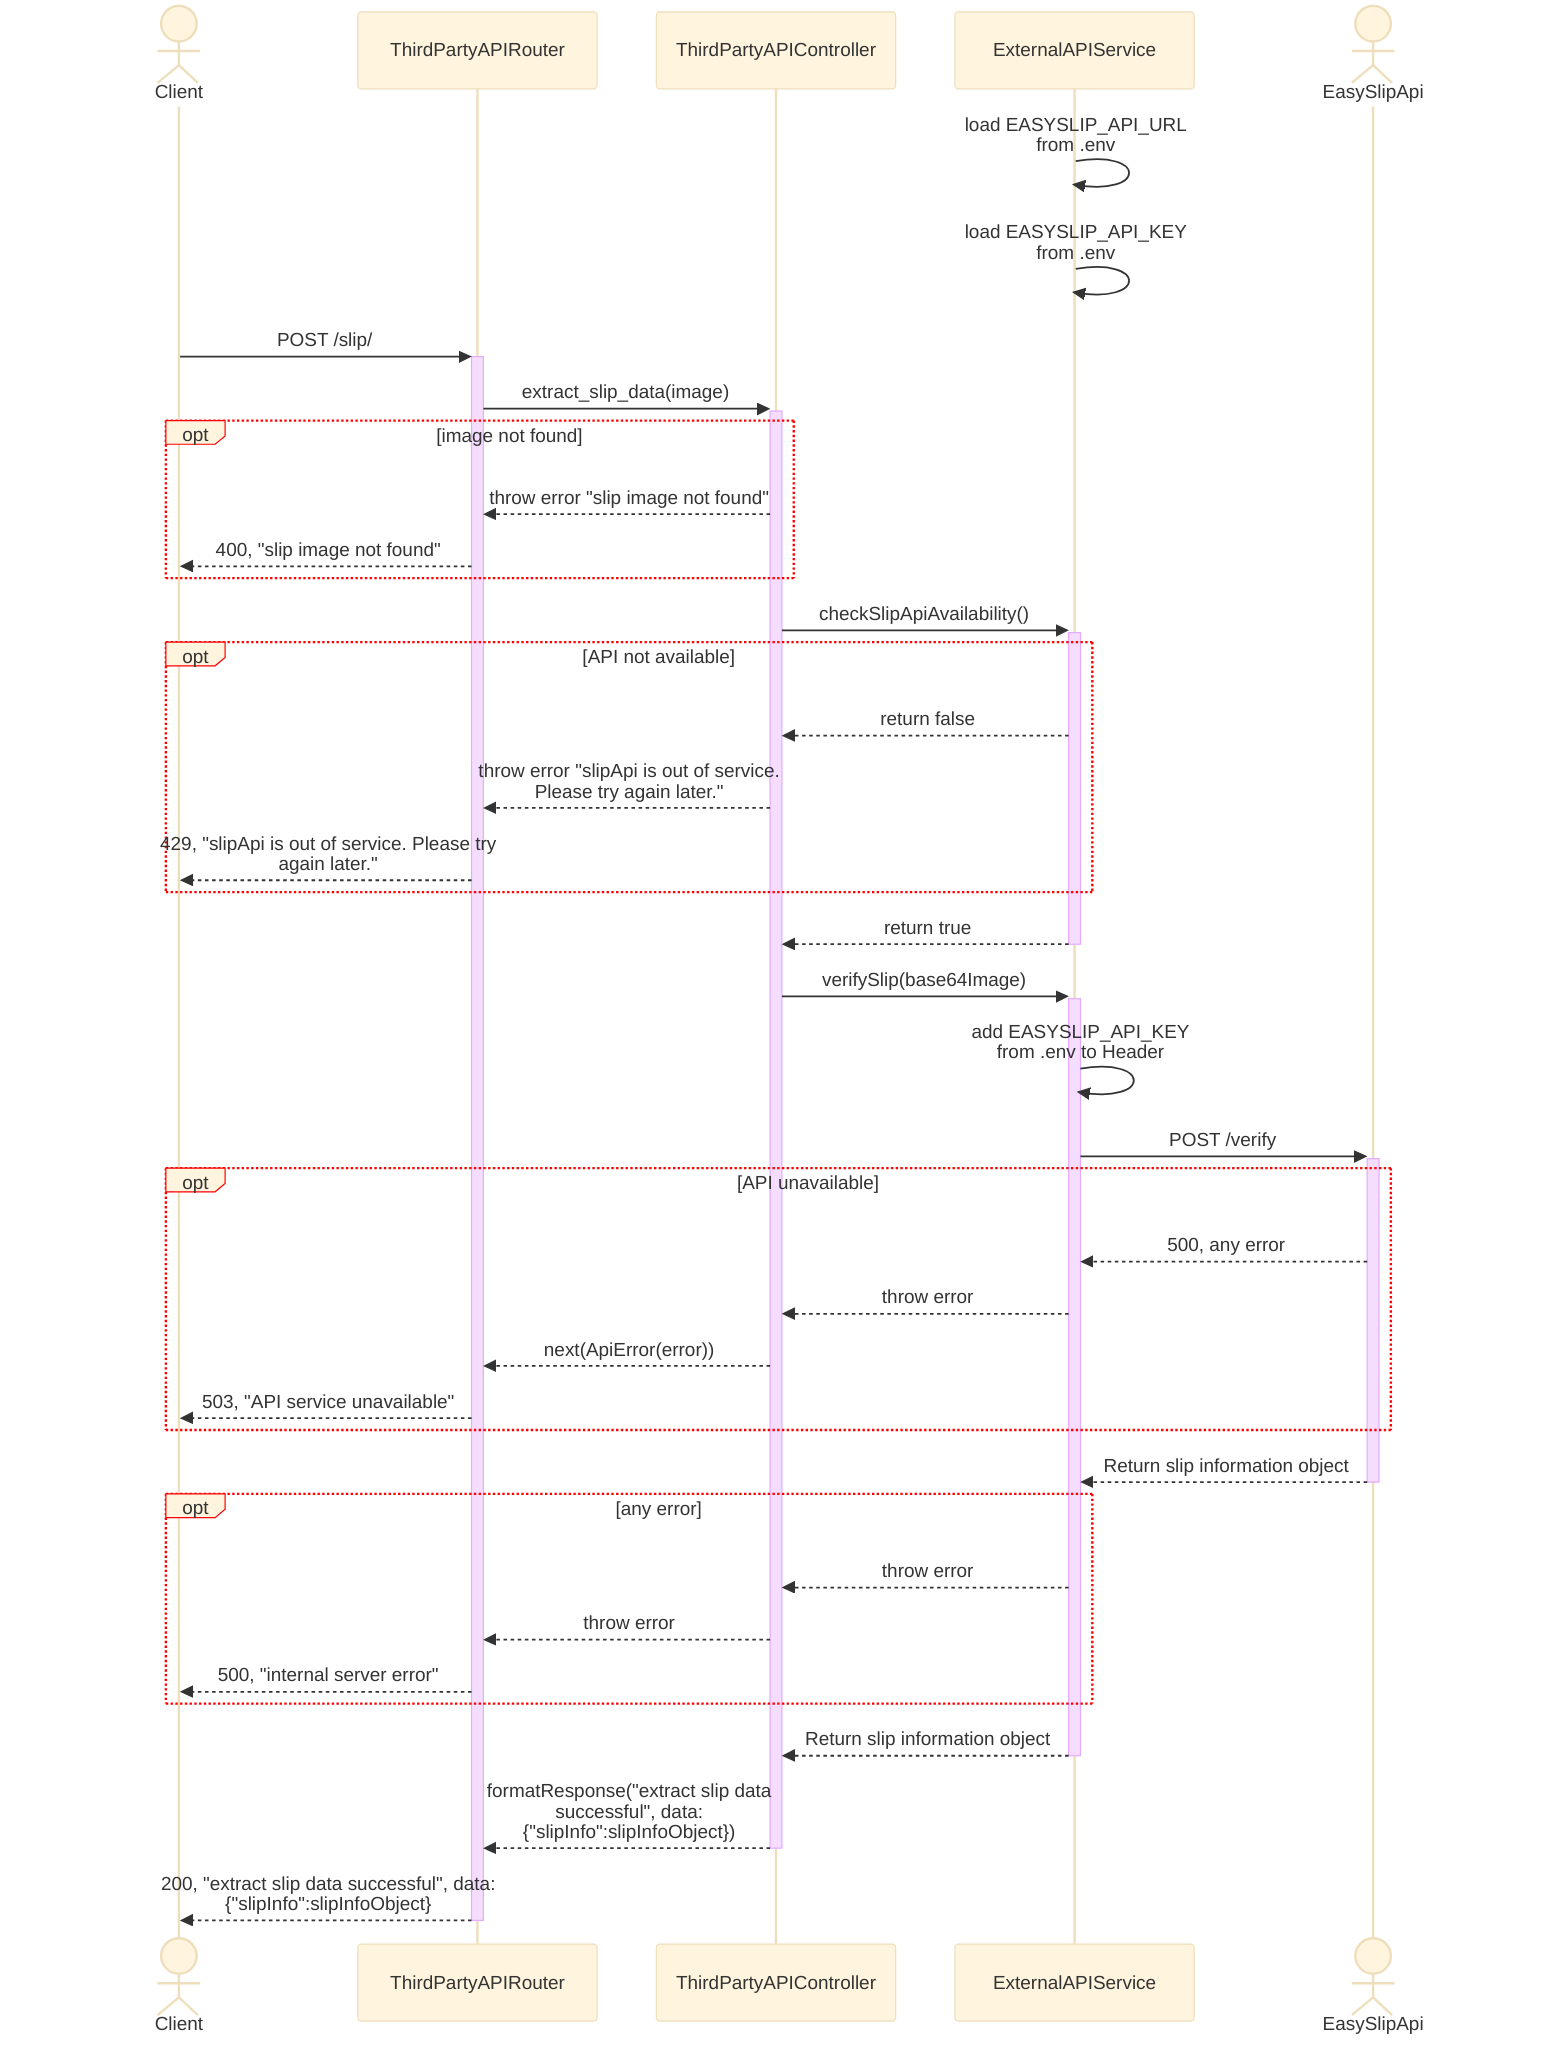 %%{
    init: {
        "theme":"base",
        "themeVariables": {
            'labelBoxBorderColor': '#ff0000'
        },
        "sequence": { 
            "wrap": true, 
            "width": 202 
        } 
    }
}%%
sequenceDiagram
    Actor Client
    participant Router as ThirdPartyAPIRouter
    participant Cont as ThirdPartyAPIController
    participant ApiClient as ExternalAPIService
    Actor Api as EasySlipApi
    %% EASYSLIP_API document = "https://developer.easyslip.com/document"

    %% add EASYSLIP_API_URL = "https://developer.easyslip.com/api/v1"<br>to .env
    %% add EASYSLIP_API_KEY from Easy api to .env
    
    ApiClient->>ApiClient: load EASYSLIP_API_URL from .env
    ApiClient->>ApiClient: load EASYSLIP_API_KEY from .env
    Client->>+Router: POST /slip/
    Router->>+Cont: extract_slip_data(image)
    opt image not found
        Cont-->>Router: throw error "slip image not found"
        Router-->>Client: 400, "slip image not found"
    end
    Cont->>+ApiClient: checkSlipApiAvailability()
    opt API not available
        ApiClient-->>Cont: return false
        Cont-->>Router: throw error "slipApi is out of service. Please try again later."
        Router-->>Client: 429, "slipApi is out of service. Please try again later."
    end
    ApiClient-->>-Cont: return true
    Cont->>+ApiClient: verifySlip(base64Image)
    ApiClient->>ApiClient: add EASYSLIP_API_KEY from .env to Header
    ApiClient->>+Api: POST /verify
    opt API unavailable
        Api-->>ApiClient: 500, any error
        ApiClient-->>Cont: throw error 
        Cont-->>Router: next(ApiError(error)) 
        Router-->>Client: 503, "API service unavailable"
    end
    Api-->>-ApiClient: Return slip information object
    opt any error
        ApiClient-->>Cont: throw error
        Cont-->>Router: throw error 
        Router-->>Client: 500, "internal server error"
    end
    ApiClient-->>-Cont: Return slip information object
    Cont-->>-Router: formatResponse("extract slip data successful", data: {"slipInfo":slipInfoObject})
    Router-->>-Client: 200, "extract slip data successful", data: {"slipInfo":slipInfoObject}